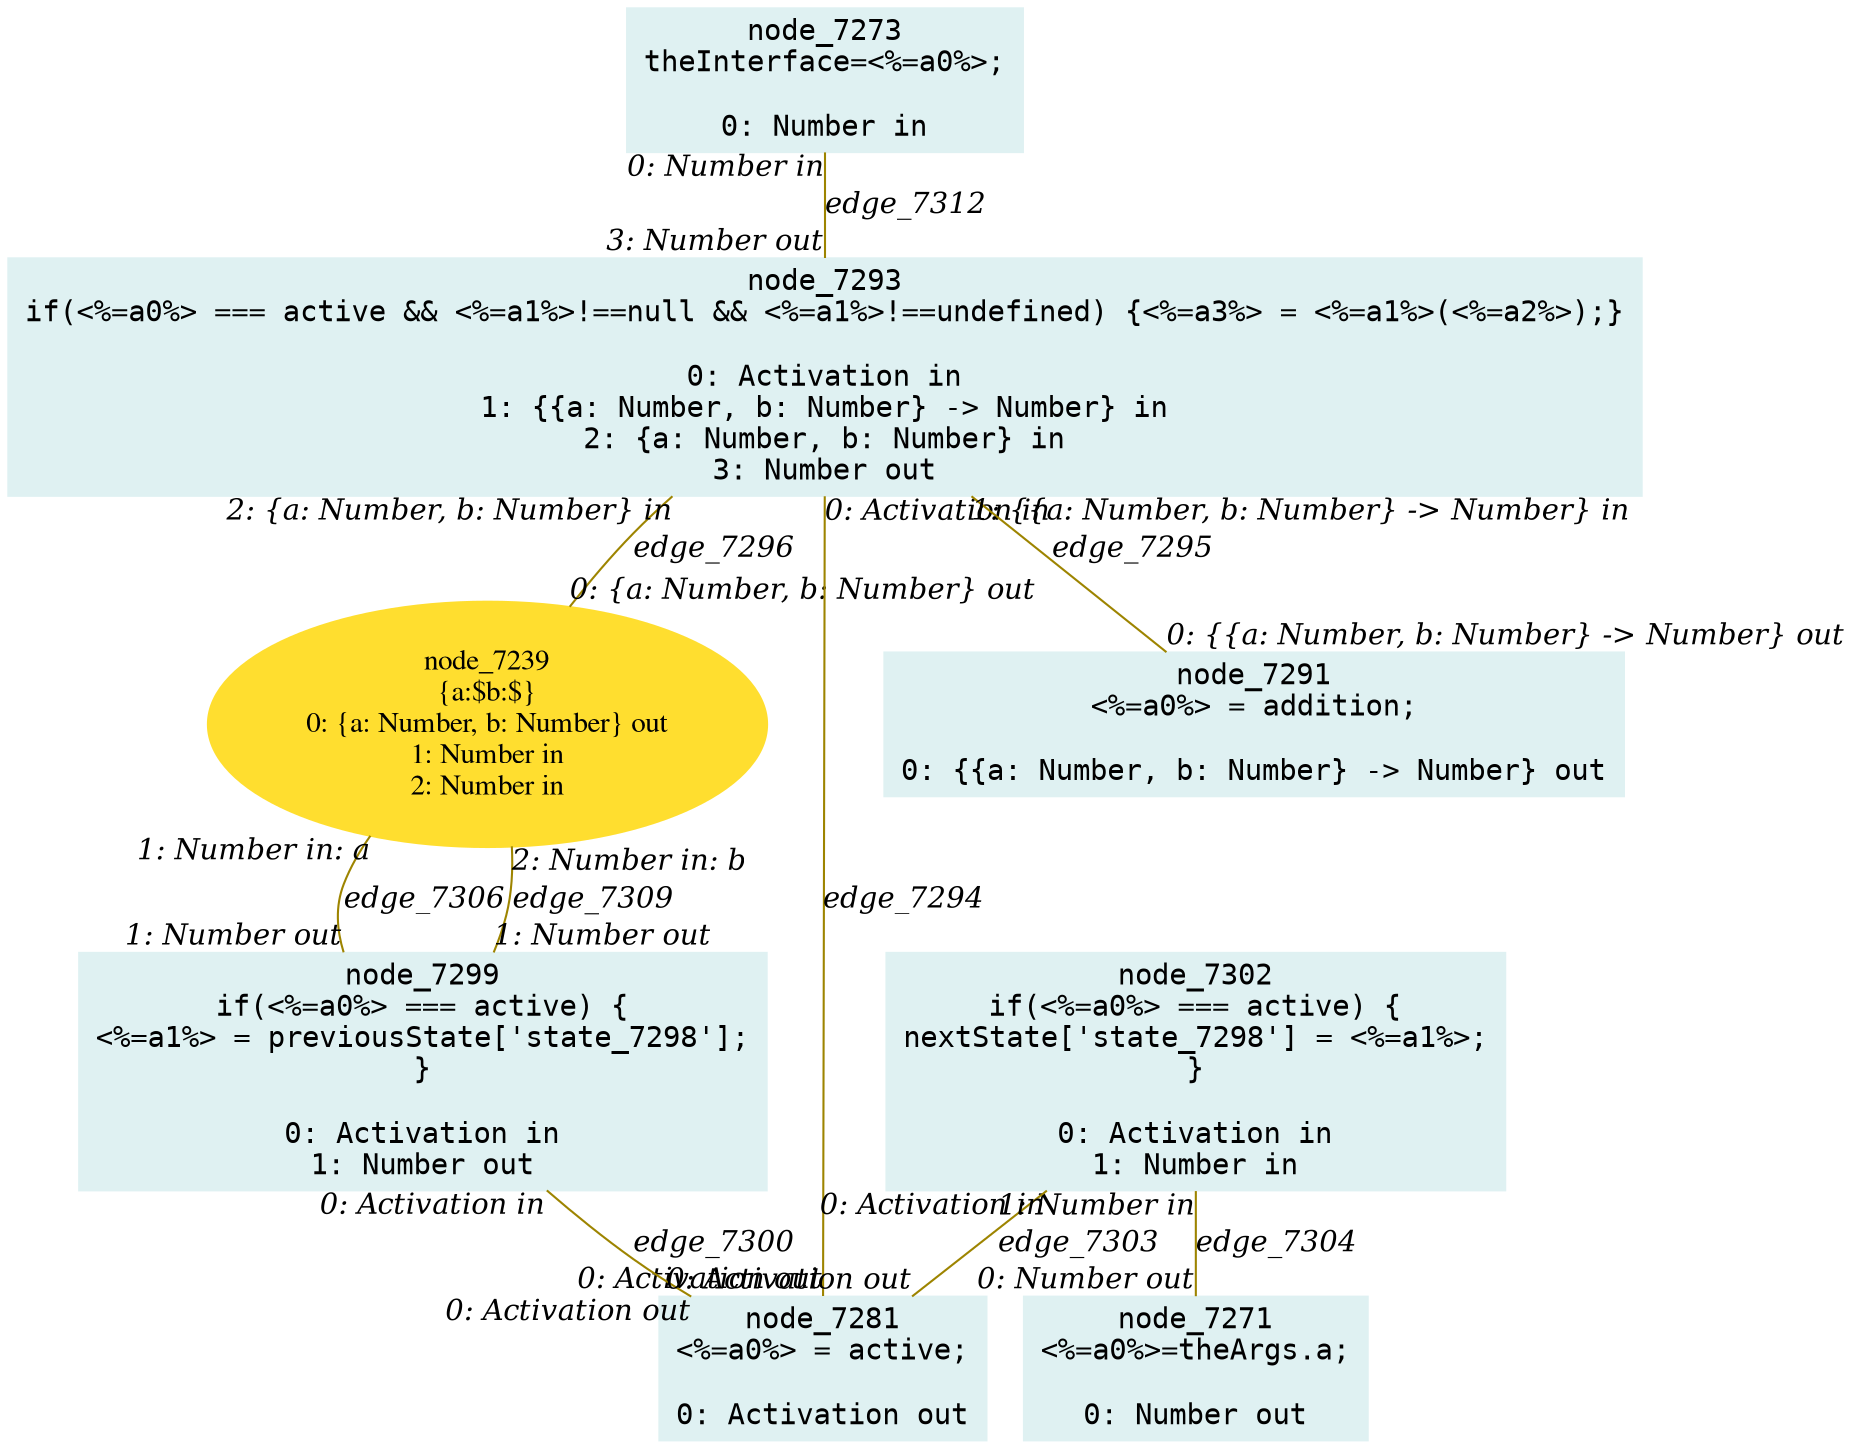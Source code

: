 digraph g{node_7239 [shape="ellipse", style="filled", color="#ffde2f", fontname="Times", label="node_7239
{a:$b:$}
0: {a: Number, b: Number} out
1: Number in
2: Number in" ]
node_7271 [shape="box", style="filled", color="#dff1f2", fontname="Courier", label="node_7271
<%=a0%>=theArgs.a;

0: Number out" ]
node_7273 [shape="box", style="filled", color="#dff1f2", fontname="Courier", label="node_7273
theInterface=<%=a0%>;

0: Number in" ]
node_7281 [shape="box", style="filled", color="#dff1f2", fontname="Courier", label="node_7281
<%=a0%> = active;

0: Activation out" ]
node_7291 [shape="box", style="filled", color="#dff1f2", fontname="Courier", label="node_7291
<%=a0%> = addition;

0: {{a: Number, b: Number} -> Number} out" ]
node_7293 [shape="box", style="filled", color="#dff1f2", fontname="Courier", label="node_7293
if(<%=a0%> === active && <%=a1%>!==null && <%=a1%>!==undefined) {<%=a3%> = <%=a1%>(<%=a2%>);}

0: Activation in
1: {{a: Number, b: Number} -> Number} in
2: {a: Number, b: Number} in
3: Number out" ]
node_7299 [shape="box", style="filled", color="#dff1f2", fontname="Courier", label="node_7299
if(<%=a0%> === active) {
<%=a1%> = previousState['state_7298'];
}

0: Activation in
1: Number out" ]
node_7302 [shape="box", style="filled", color="#dff1f2", fontname="Courier", label="node_7302
if(<%=a0%> === active) {
nextState['state_7298'] = <%=a1%>;
}

0: Activation in
1: Number in" ]
node_7293 -> node_7281 [dir=none, arrowHead=none, fontname="Times-Italic", arrowsize=1, color="#9d8400", label="edge_7294",  headlabel="0: Activation out", taillabel="0: Activation in" ]
node_7293 -> node_7291 [dir=none, arrowHead=none, fontname="Times-Italic", arrowsize=1, color="#9d8400", label="edge_7295",  headlabel="0: {{a: Number, b: Number} -> Number} out", taillabel="1: {{a: Number, b: Number} -> Number} in" ]
node_7293 -> node_7239 [dir=none, arrowHead=none, fontname="Times-Italic", arrowsize=1, color="#9d8400", label="edge_7296",  headlabel="0: {a: Number, b: Number} out", taillabel="2: {a: Number, b: Number} in" ]
node_7299 -> node_7281 [dir=none, arrowHead=none, fontname="Times-Italic", arrowsize=1, color="#9d8400", label="edge_7300",  headlabel="0: Activation out", taillabel="0: Activation in" ]
node_7302 -> node_7281 [dir=none, arrowHead=none, fontname="Times-Italic", arrowsize=1, color="#9d8400", label="edge_7303",  headlabel="0: Activation out", taillabel="0: Activation in" ]
node_7302 -> node_7271 [dir=none, arrowHead=none, fontname="Times-Italic", arrowsize=1, color="#9d8400", label="edge_7304",  headlabel="0: Number out", taillabel="1: Number in" ]
node_7239 -> node_7299 [dir=none, arrowHead=none, fontname="Times-Italic", arrowsize=1, color="#9d8400", label="edge_7306",  headlabel="1: Number out", taillabel="1: Number in: a" ]
node_7239 -> node_7299 [dir=none, arrowHead=none, fontname="Times-Italic", arrowsize=1, color="#9d8400", label="edge_7309",  headlabel="1: Number out", taillabel="2: Number in: b" ]
node_7273 -> node_7293 [dir=none, arrowHead=none, fontname="Times-Italic", arrowsize=1, color="#9d8400", label="edge_7312",  headlabel="3: Number out", taillabel="0: Number in" ]
}